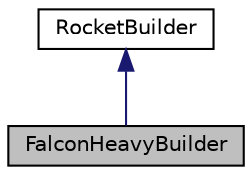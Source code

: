 digraph "FalconHeavyBuilder"
{
 // LATEX_PDF_SIZE
  edge [fontname="Helvetica",fontsize="10",labelfontname="Helvetica",labelfontsize="10"];
  node [fontname="Helvetica",fontsize="10",shape=record];
  Node1 [label="FalconHeavyBuilder",height=0.2,width=0.4,color="black", fillcolor="grey75", style="filled", fontcolor="black",tooltip="A class that builds FalconHeavy Objects."];
  Node2 -> Node1 [dir="back",color="midnightblue",fontsize="10",style="solid",fontname="Helvetica"];
  Node2 [label="RocketBuilder",height=0.2,width=0.4,color="black", fillcolor="white", style="filled",URL="$classRocketBuilder.html",tooltip=" "];
}
